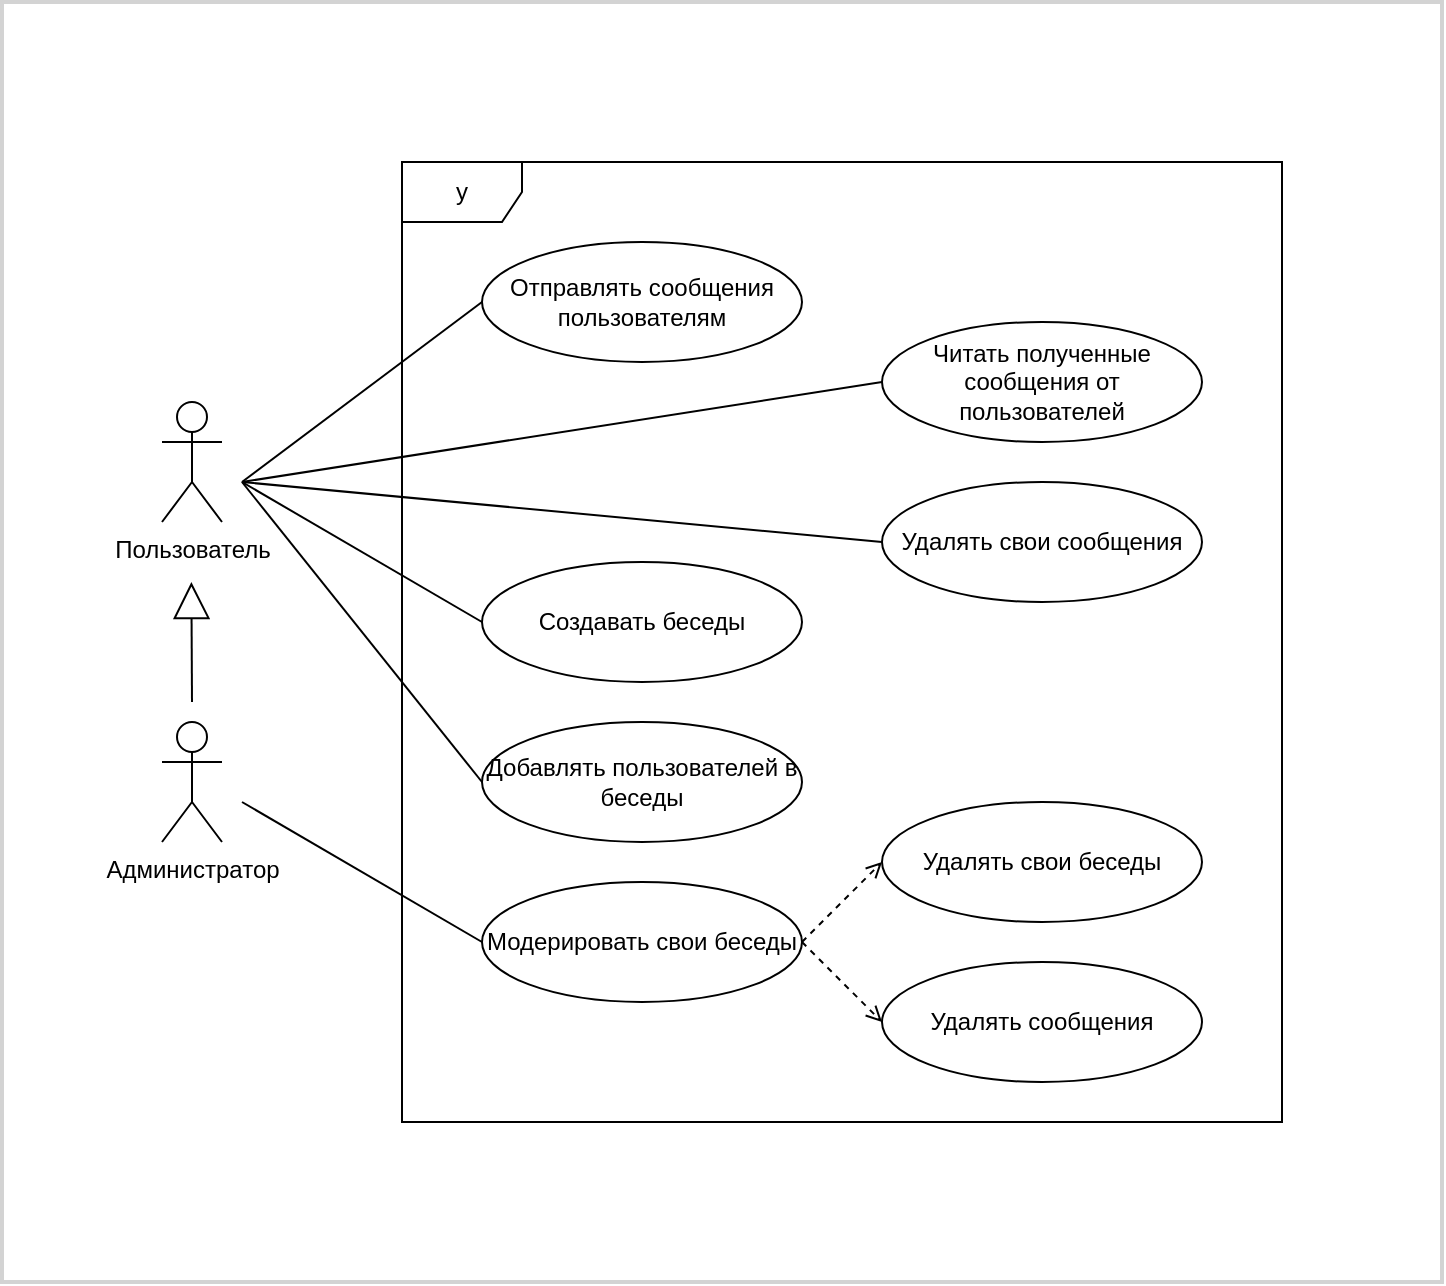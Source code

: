 <mxfile version="24.8.4">
  <diagram name="Page-1" id="c4acf3e9-155e-7222-9cf6-157b1a14988f">
    <mxGraphModel dx="849" dy="920" grid="1" gridSize="10" guides="1" tooltips="1" connect="1" arrows="1" fold="1" page="1" pageScale="1" pageWidth="850" pageHeight="1100" background="none" math="0" shadow="0">
      <root>
        <mxCell id="0" />
        <mxCell id="1" parent="0" />
        <mxCell id="ppViq6x7rqcGXQTuzldO-9" value="" style="rounded=0;whiteSpace=wrap;html=1;fillColor=none;strokeColor=#d3d3d3;strokeWidth=2;" parent="1" vertex="1">
          <mxGeometry x="80" width="720" height="640" as="geometry" />
        </mxCell>
        <mxCell id="5d2195bd80daf111-25" style="edgeStyle=orthogonalEdgeStyle;rounded=0;html=1;dashed=1;labelBackgroundColor=none;startFill=0;endArrow=open;endFill=0;endSize=10;fontFamily=Verdana;fontSize=10;" parent="1" edge="1">
          <mxGeometry relative="1" as="geometry">
            <Array as="points">
              <mxPoint x="370" y="340" />
              <mxPoint x="370" y="300" />
            </Array>
            <mxPoint x="450" y="300" as="targetPoint" />
          </mxGeometry>
        </mxCell>
        <mxCell id="pNvaQGylP1J9Ws517QAl-8" value="Пользователь" style="shape=umlActor;verticalLabelPosition=bottom;verticalAlign=top;html=1;outlineConnect=0;" parent="1" vertex="1">
          <mxGeometry x="160" y="200" width="30" height="60" as="geometry" />
        </mxCell>
        <mxCell id="pNvaQGylP1J9Ws517QAl-11" value="y" style="shape=umlFrame;whiteSpace=wrap;html=1;pointerEvents=0;" parent="1" vertex="1">
          <mxGeometry x="280" y="80" width="440" height="480" as="geometry" />
        </mxCell>
        <mxCell id="pNvaQGylP1J9Ws517QAl-12" value="Отправлять сообщения пользователям" style="ellipse;whiteSpace=wrap;html=1;" parent="1" vertex="1">
          <mxGeometry x="320" y="120" width="160" height="60" as="geometry" />
        </mxCell>
        <mxCell id="pNvaQGylP1J9Ws517QAl-14" value="Читать полученные сообщения от пользователей" style="ellipse;whiteSpace=wrap;html=1;" parent="1" vertex="1">
          <mxGeometry x="520" y="160" width="160" height="60" as="geometry" />
        </mxCell>
        <mxCell id="pNvaQGylP1J9Ws517QAl-15" value="Создавать беседы" style="ellipse;whiteSpace=wrap;html=1;" parent="1" vertex="1">
          <mxGeometry x="320" y="280" width="160" height="60" as="geometry" />
        </mxCell>
        <mxCell id="pNvaQGylP1J9Ws517QAl-27" value="Добавлять пользователей в беседы" style="ellipse;whiteSpace=wrap;html=1;" parent="1" vertex="1">
          <mxGeometry x="320" y="360" width="160" height="60" as="geometry" />
        </mxCell>
        <mxCell id="pNvaQGylP1J9Ws517QAl-35" value="" style="endArrow=none;html=1;rounded=0;entryX=0;entryY=0.5;entryDx=0;entryDy=0;" parent="1" target="pNvaQGylP1J9Ws517QAl-12" edge="1">
          <mxGeometry width="50" height="50" relative="1" as="geometry">
            <mxPoint x="200" y="240" as="sourcePoint" />
            <mxPoint x="330" y="380" as="targetPoint" />
          </mxGeometry>
        </mxCell>
        <mxCell id="pNvaQGylP1J9Ws517QAl-36" value="" style="endArrow=none;html=1;rounded=0;entryX=0;entryY=0.5;entryDx=0;entryDy=0;" parent="1" target="pNvaQGylP1J9Ws517QAl-14" edge="1">
          <mxGeometry width="50" height="50" relative="1" as="geometry">
            <mxPoint x="200" y="240" as="sourcePoint" />
            <mxPoint x="305" y="160" as="targetPoint" />
            <Array as="points">
              <mxPoint x="200" y="240" />
            </Array>
          </mxGeometry>
        </mxCell>
        <mxCell id="pNvaQGylP1J9Ws517QAl-37" value="" style="endArrow=none;html=1;rounded=0;entryX=0;entryY=0.5;entryDx=0;entryDy=0;" parent="1" target="pNvaQGylP1J9Ws517QAl-15" edge="1">
          <mxGeometry width="50" height="50" relative="1" as="geometry">
            <mxPoint x="200" y="240" as="sourcePoint" />
            <mxPoint x="305" y="240" as="targetPoint" />
          </mxGeometry>
        </mxCell>
        <mxCell id="pNvaQGylP1J9Ws517QAl-38" value="" style="endArrow=none;html=1;rounded=0;entryX=0;entryY=0.5;entryDx=0;entryDy=0;" parent="1" target="pNvaQGylP1J9Ws517QAl-27" edge="1">
          <mxGeometry width="50" height="50" relative="1" as="geometry">
            <mxPoint x="200" y="240" as="sourcePoint" />
            <mxPoint x="315" y="250" as="targetPoint" />
          </mxGeometry>
        </mxCell>
        <mxCell id="ppViq6x7rqcGXQTuzldO-2" value="Администратор" style="shape=umlActor;verticalLabelPosition=bottom;verticalAlign=top;html=1;outlineConnect=0;" parent="1" vertex="1">
          <mxGeometry x="160" y="360" width="30" height="60" as="geometry" />
        </mxCell>
        <mxCell id="ppViq6x7rqcGXQTuzldO-7" value="" style="endArrow=block;endSize=16;endFill=0;html=1;rounded=0;" parent="1" edge="1">
          <mxGeometry width="160" relative="1" as="geometry">
            <mxPoint x="175" y="350" as="sourcePoint" />
            <mxPoint x="174.69" y="290" as="targetPoint" />
          </mxGeometry>
        </mxCell>
        <mxCell id="ppViq6x7rqcGXQTuzldO-10" value="Удалять свои беседы" style="ellipse;whiteSpace=wrap;html=1;" parent="1" vertex="1">
          <mxGeometry x="520" y="400" width="160" height="60" as="geometry" />
        </mxCell>
        <mxCell id="ppViq6x7rqcGXQTuzldO-11" value="Удалять сообщения" style="ellipse;whiteSpace=wrap;html=1;" parent="1" vertex="1">
          <mxGeometry x="520" y="480" width="160" height="60" as="geometry" />
        </mxCell>
        <mxCell id="ppViq6x7rqcGXQTuzldO-14" value="" style="endArrow=none;html=1;rounded=0;entryX=0;entryY=0.5;entryDx=0;entryDy=0;" parent="1" target="ppViq6x7rqcGXQTuzldO-15" edge="1">
          <mxGeometry width="50" height="50" relative="1" as="geometry">
            <mxPoint x="200" y="400" as="sourcePoint" />
            <mxPoint x="330" y="480" as="targetPoint" />
          </mxGeometry>
        </mxCell>
        <mxCell id="ppViq6x7rqcGXQTuzldO-15" value="Модерировать свои беседы" style="ellipse;whiteSpace=wrap;html=1;" parent="1" vertex="1">
          <mxGeometry x="320" y="440" width="160" height="60" as="geometry" />
        </mxCell>
        <mxCell id="ppViq6x7rqcGXQTuzldO-17" value="" style="html=1;verticalAlign=bottom;labelBackgroundColor=none;endArrow=open;endFill=0;dashed=1;rounded=0;entryX=0;entryY=0.5;entryDx=0;entryDy=0;exitX=1;exitY=0.5;exitDx=0;exitDy=0;" parent="1" source="ppViq6x7rqcGXQTuzldO-15" target="ppViq6x7rqcGXQTuzldO-10" edge="1">
          <mxGeometry width="160" relative="1" as="geometry">
            <mxPoint x="320" y="400" as="sourcePoint" />
            <mxPoint x="480" y="400" as="targetPoint" />
          </mxGeometry>
        </mxCell>
        <mxCell id="ppViq6x7rqcGXQTuzldO-18" value="" style="html=1;verticalAlign=bottom;labelBackgroundColor=none;endArrow=open;endFill=0;dashed=1;rounded=0;entryX=0;entryY=0.5;entryDx=0;entryDy=0;exitX=1;exitY=0.5;exitDx=0;exitDy=0;" parent="1" source="ppViq6x7rqcGXQTuzldO-15" target="ppViq6x7rqcGXQTuzldO-11" edge="1">
          <mxGeometry width="160" relative="1" as="geometry">
            <mxPoint x="490" y="510" as="sourcePoint" />
            <mxPoint x="530" y="480" as="targetPoint" />
          </mxGeometry>
        </mxCell>
        <mxCell id="ppViq6x7rqcGXQTuzldO-20" value="Удалять свои сообщения" style="ellipse;whiteSpace=wrap;html=1;" parent="1" vertex="1">
          <mxGeometry x="520" y="240" width="160" height="60" as="geometry" />
        </mxCell>
        <mxCell id="ppViq6x7rqcGXQTuzldO-23" value="" style="endArrow=none;html=1;rounded=0;entryX=0;entryY=0.5;entryDx=0;entryDy=0;" parent="1" target="ppViq6x7rqcGXQTuzldO-20" edge="1">
          <mxGeometry width="50" height="50" relative="1" as="geometry">
            <mxPoint x="200" y="240" as="sourcePoint" />
            <mxPoint x="530" y="200" as="targetPoint" />
            <Array as="points">
              <mxPoint x="200" y="240" />
            </Array>
          </mxGeometry>
        </mxCell>
      </root>
    </mxGraphModel>
  </diagram>
</mxfile>
